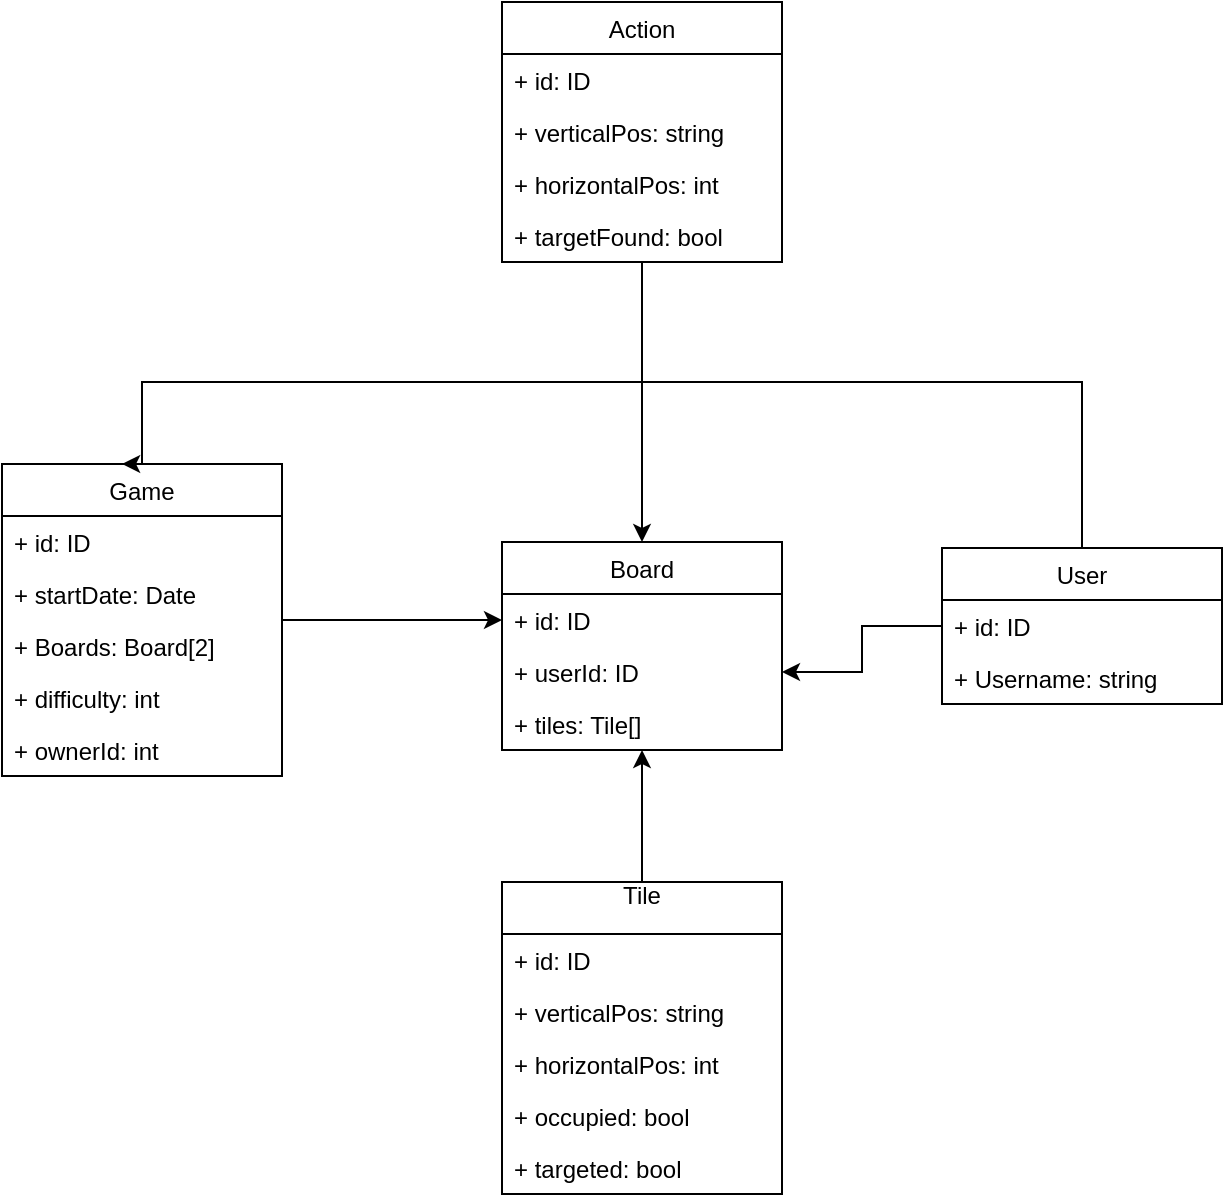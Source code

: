 <mxfile version="10.8.9" type="github"><diagram id="EZpgqGj0xqMs-7FLfm4B" name="Page-1"><mxGraphModel dx="1424" dy="820" grid="1" gridSize="10" guides="1" tooltips="1" connect="1" arrows="1" fold="1" page="1" pageScale="1" pageWidth="850" pageHeight="1100" math="0" shadow="0"><root><mxCell id="0"/><mxCell id="1" parent="0"/><mxCell id="OrelAazDs8aKJI3e6nSF-16" style="edgeStyle=orthogonalEdgeStyle;rounded=0;orthogonalLoop=1;jettySize=auto;html=1;" parent="1" source="OrelAazDs8aKJI3e6nSF-1" target="OrelAazDs8aKJI3e6nSF-7" edge="1"><mxGeometry relative="1" as="geometry"/></mxCell><mxCell id="-wCQl511_sqn-wdb4fPE-9" style="edgeStyle=orthogonalEdgeStyle;rounded=0;orthogonalLoop=1;jettySize=auto;html=1;entryX=0.429;entryY=0;entryDx=0;entryDy=0;entryPerimeter=0;" edge="1" parent="1" source="OrelAazDs8aKJI3e6nSF-1" target="OrelAazDs8aKJI3e6nSF-10"><mxGeometry relative="1" as="geometry"><Array as="points"><mxPoint x="630" y="290"/><mxPoint x="160" y="290"/><mxPoint x="160" y="331"/></Array></mxGeometry></mxCell><mxCell id="OrelAazDs8aKJI3e6nSF-1" value="User" style="swimlane;fontStyle=0;childLayout=stackLayout;horizontal=1;startSize=26;fillColor=none;horizontalStack=0;resizeParent=1;resizeParentMax=0;resizeLast=0;collapsible=1;marginBottom=0;" parent="1" vertex="1"><mxGeometry x="560" y="373" width="140" height="78" as="geometry"/></mxCell><mxCell id="OrelAazDs8aKJI3e6nSF-2" value="+ id: ID" style="text;strokeColor=none;fillColor=none;align=left;verticalAlign=top;spacingLeft=4;spacingRight=4;overflow=hidden;rotatable=0;points=[[0,0.5],[1,0.5]];portConstraint=eastwest;" parent="OrelAazDs8aKJI3e6nSF-1" vertex="1"><mxGeometry y="26" width="140" height="26" as="geometry"/></mxCell><mxCell id="OrelAazDs8aKJI3e6nSF-3" value="+ Username: string" style="text;strokeColor=none;fillColor=none;align=left;verticalAlign=top;spacingLeft=4;spacingRight=4;overflow=hidden;rotatable=0;points=[[0,0.5],[1,0.5]];portConstraint=eastwest;" parent="OrelAazDs8aKJI3e6nSF-1" vertex="1"><mxGeometry y="52" width="140" height="26" as="geometry"/></mxCell><mxCell id="OrelAazDs8aKJI3e6nSF-5" value="Board" style="swimlane;fontStyle=0;childLayout=stackLayout;horizontal=1;startSize=26;fillColor=none;horizontalStack=0;resizeParent=1;resizeParentMax=0;resizeLast=0;collapsible=1;marginBottom=0;" parent="1" vertex="1"><mxGeometry x="340" y="370" width="140" height="104" as="geometry"/></mxCell><mxCell id="OrelAazDs8aKJI3e6nSF-6" value="+ id: ID" style="text;strokeColor=none;fillColor=none;align=left;verticalAlign=top;spacingLeft=4;spacingRight=4;overflow=hidden;rotatable=0;points=[[0,0.5],[1,0.5]];portConstraint=eastwest;" parent="OrelAazDs8aKJI3e6nSF-5" vertex="1"><mxGeometry y="26" width="140" height="26" as="geometry"/></mxCell><mxCell id="OrelAazDs8aKJI3e6nSF-7" value="+ userId: ID" style="text;strokeColor=none;fillColor=none;align=left;verticalAlign=top;spacingLeft=4;spacingRight=4;overflow=hidden;rotatable=0;points=[[0,0.5],[1,0.5]];portConstraint=eastwest;" parent="OrelAazDs8aKJI3e6nSF-5" vertex="1"><mxGeometry y="52" width="140" height="26" as="geometry"/></mxCell><mxCell id="-wCQl511_sqn-wdb4fPE-6" value="+ tiles: Tile[]" style="text;strokeColor=none;fillColor=none;align=left;verticalAlign=top;spacingLeft=4;spacingRight=4;overflow=hidden;rotatable=0;points=[[0,0.5],[1,0.5]];portConstraint=eastwest;" vertex="1" parent="OrelAazDs8aKJI3e6nSF-5"><mxGeometry y="78" width="140" height="26" as="geometry"/></mxCell><mxCell id="OrelAazDs8aKJI3e6nSF-14" style="edgeStyle=orthogonalEdgeStyle;rounded=0;orthogonalLoop=1;jettySize=auto;html=1;" parent="1" source="OrelAazDs8aKJI3e6nSF-10" target="OrelAazDs8aKJI3e6nSF-6" edge="1"><mxGeometry relative="1" as="geometry"/></mxCell><mxCell id="OrelAazDs8aKJI3e6nSF-10" value="Game" style="swimlane;fontStyle=0;childLayout=stackLayout;horizontal=1;startSize=26;fillColor=none;horizontalStack=0;resizeParent=1;resizeParentMax=0;resizeLast=0;collapsible=1;marginBottom=0;" parent="1" vertex="1"><mxGeometry x="90" y="331" width="140" height="156" as="geometry"/></mxCell><mxCell id="OrelAazDs8aKJI3e6nSF-11" value="+ id: ID" style="text;strokeColor=none;fillColor=none;align=left;verticalAlign=top;spacingLeft=4;spacingRight=4;overflow=hidden;rotatable=0;points=[[0,0.5],[1,0.5]];portConstraint=eastwest;" parent="OrelAazDs8aKJI3e6nSF-10" vertex="1"><mxGeometry y="26" width="140" height="26" as="geometry"/></mxCell><mxCell id="OrelAazDs8aKJI3e6nSF-12" value="+ startDate: Date" style="text;strokeColor=none;fillColor=none;align=left;verticalAlign=top;spacingLeft=4;spacingRight=4;overflow=hidden;rotatable=0;points=[[0,0.5],[1,0.5]];portConstraint=eastwest;" parent="OrelAazDs8aKJI3e6nSF-10" vertex="1"><mxGeometry y="52" width="140" height="26" as="geometry"/></mxCell><mxCell id="OrelAazDs8aKJI3e6nSF-15" value="+ Boards: Board[2]" style="text;strokeColor=none;fillColor=none;align=left;verticalAlign=top;spacingLeft=4;spacingRight=4;overflow=hidden;rotatable=0;points=[[0,0.5],[1,0.5]];portConstraint=eastwest;" parent="OrelAazDs8aKJI3e6nSF-10" vertex="1"><mxGeometry y="78" width="140" height="26" as="geometry"/></mxCell><mxCell id="OrelAazDs8aKJI3e6nSF-8" value="+ difficulty: int" style="text;strokeColor=none;fillColor=none;align=left;verticalAlign=top;spacingLeft=4;spacingRight=4;overflow=hidden;rotatable=0;points=[[0,0.5],[1,0.5]];portConstraint=eastwest;" parent="OrelAazDs8aKJI3e6nSF-10" vertex="1"><mxGeometry y="104" width="140" height="26" as="geometry"/></mxCell><mxCell id="-wCQl511_sqn-wdb4fPE-8" value="+ ownerId: int" style="text;strokeColor=none;fillColor=none;align=left;verticalAlign=top;spacingLeft=4;spacingRight=4;overflow=hidden;rotatable=0;points=[[0,0.5],[1,0.5]];portConstraint=eastwest;" vertex="1" parent="OrelAazDs8aKJI3e6nSF-10"><mxGeometry y="130" width="140" height="26" as="geometry"/></mxCell><mxCell id="OrelAazDs8aKJI3e6nSF-23" style="edgeStyle=orthogonalEdgeStyle;rounded=0;orthogonalLoop=1;jettySize=auto;html=1;" parent="1" source="OrelAazDs8aKJI3e6nSF-17" target="OrelAazDs8aKJI3e6nSF-5" edge="1"><mxGeometry relative="1" as="geometry"/></mxCell><mxCell id="OrelAazDs8aKJI3e6nSF-17" value="Action" style="swimlane;fontStyle=0;childLayout=stackLayout;horizontal=1;startSize=26;fillColor=none;horizontalStack=0;resizeParent=1;resizeParentMax=0;resizeLast=0;collapsible=1;marginBottom=0;" parent="1" vertex="1"><mxGeometry x="340" y="100" width="140" height="130" as="geometry"/></mxCell><mxCell id="OrelAazDs8aKJI3e6nSF-18" value="+ id: ID" style="text;strokeColor=none;fillColor=none;align=left;verticalAlign=top;spacingLeft=4;spacingRight=4;overflow=hidden;rotatable=0;points=[[0,0.5],[1,0.5]];portConstraint=eastwest;" parent="OrelAazDs8aKJI3e6nSF-17" vertex="1"><mxGeometry y="26" width="140" height="26" as="geometry"/></mxCell><mxCell id="OrelAazDs8aKJI3e6nSF-19" value="+ verticalPos: string" style="text;strokeColor=none;fillColor=none;align=left;verticalAlign=top;spacingLeft=4;spacingRight=4;overflow=hidden;rotatable=0;points=[[0,0.5],[1,0.5]];portConstraint=eastwest;" parent="OrelAazDs8aKJI3e6nSF-17" vertex="1"><mxGeometry y="52" width="140" height="26" as="geometry"/></mxCell><mxCell id="OrelAazDs8aKJI3e6nSF-20" value="+ horizontalPos: int" style="text;strokeColor=none;fillColor=none;align=left;verticalAlign=top;spacingLeft=4;spacingRight=4;overflow=hidden;rotatable=0;points=[[0,0.5],[1,0.5]];portConstraint=eastwest;" parent="OrelAazDs8aKJI3e6nSF-17" vertex="1"><mxGeometry y="78" width="140" height="26" as="geometry"/></mxCell><mxCell id="OrelAazDs8aKJI3e6nSF-30" value="+ targetFound: bool" style="text;strokeColor=none;fillColor=none;align=left;verticalAlign=top;spacingLeft=4;spacingRight=4;overflow=hidden;rotatable=0;points=[[0,0.5],[1,0.5]];portConstraint=eastwest;" parent="OrelAazDs8aKJI3e6nSF-17" vertex="1"><mxGeometry y="104" width="140" height="26" as="geometry"/></mxCell><mxCell id="-wCQl511_sqn-wdb4fPE-7" style="edgeStyle=orthogonalEdgeStyle;rounded=0;orthogonalLoop=1;jettySize=auto;html=1;exitX=0.5;exitY=0;exitDx=0;exitDy=0;" edge="1" parent="1" source="-wCQl511_sqn-wdb4fPE-1" target="OrelAazDs8aKJI3e6nSF-5"><mxGeometry relative="1" as="geometry"/></mxCell><mxCell id="-wCQl511_sqn-wdb4fPE-1" value="Tile&#10;" style="swimlane;fontStyle=0;childLayout=stackLayout;horizontal=1;startSize=26;fillColor=none;horizontalStack=0;resizeParent=1;resizeParentMax=0;resizeLast=0;collapsible=1;marginBottom=0;" vertex="1" parent="1"><mxGeometry x="340" y="540" width="140" height="156" as="geometry"/></mxCell><mxCell id="-wCQl511_sqn-wdb4fPE-2" value="+ id: ID" style="text;strokeColor=none;fillColor=none;align=left;verticalAlign=top;spacingLeft=4;spacingRight=4;overflow=hidden;rotatable=0;points=[[0,0.5],[1,0.5]];portConstraint=eastwest;" vertex="1" parent="-wCQl511_sqn-wdb4fPE-1"><mxGeometry y="26" width="140" height="26" as="geometry"/></mxCell><mxCell id="-wCQl511_sqn-wdb4fPE-3" value="+ verticalPos: string" style="text;strokeColor=none;fillColor=none;align=left;verticalAlign=top;spacingLeft=4;spacingRight=4;overflow=hidden;rotatable=0;points=[[0,0.5],[1,0.5]];portConstraint=eastwest;" vertex="1" parent="-wCQl511_sqn-wdb4fPE-1"><mxGeometry y="52" width="140" height="26" as="geometry"/></mxCell><mxCell id="-wCQl511_sqn-wdb4fPE-4" value="+ horizontalPos: int&#10;" style="text;strokeColor=none;fillColor=none;align=left;verticalAlign=top;spacingLeft=4;spacingRight=4;overflow=hidden;rotatable=0;points=[[0,0.5],[1,0.5]];portConstraint=eastwest;" vertex="1" parent="-wCQl511_sqn-wdb4fPE-1"><mxGeometry y="78" width="140" height="26" as="geometry"/></mxCell><mxCell id="-wCQl511_sqn-wdb4fPE-10" value="+ occupied: bool" style="text;strokeColor=none;fillColor=none;align=left;verticalAlign=top;spacingLeft=4;spacingRight=4;overflow=hidden;rotatable=0;points=[[0,0.5],[1,0.5]];portConstraint=eastwest;" vertex="1" parent="-wCQl511_sqn-wdb4fPE-1"><mxGeometry y="104" width="140" height="26" as="geometry"/></mxCell><mxCell id="-wCQl511_sqn-wdb4fPE-11" value="+ targeted: bool" style="text;strokeColor=none;fillColor=none;align=left;verticalAlign=top;spacingLeft=4;spacingRight=4;overflow=hidden;rotatable=0;points=[[0,0.5],[1,0.5]];portConstraint=eastwest;" vertex="1" parent="-wCQl511_sqn-wdb4fPE-1"><mxGeometry y="130" width="140" height="26" as="geometry"/></mxCell></root></mxGraphModel></diagram></mxfile>
